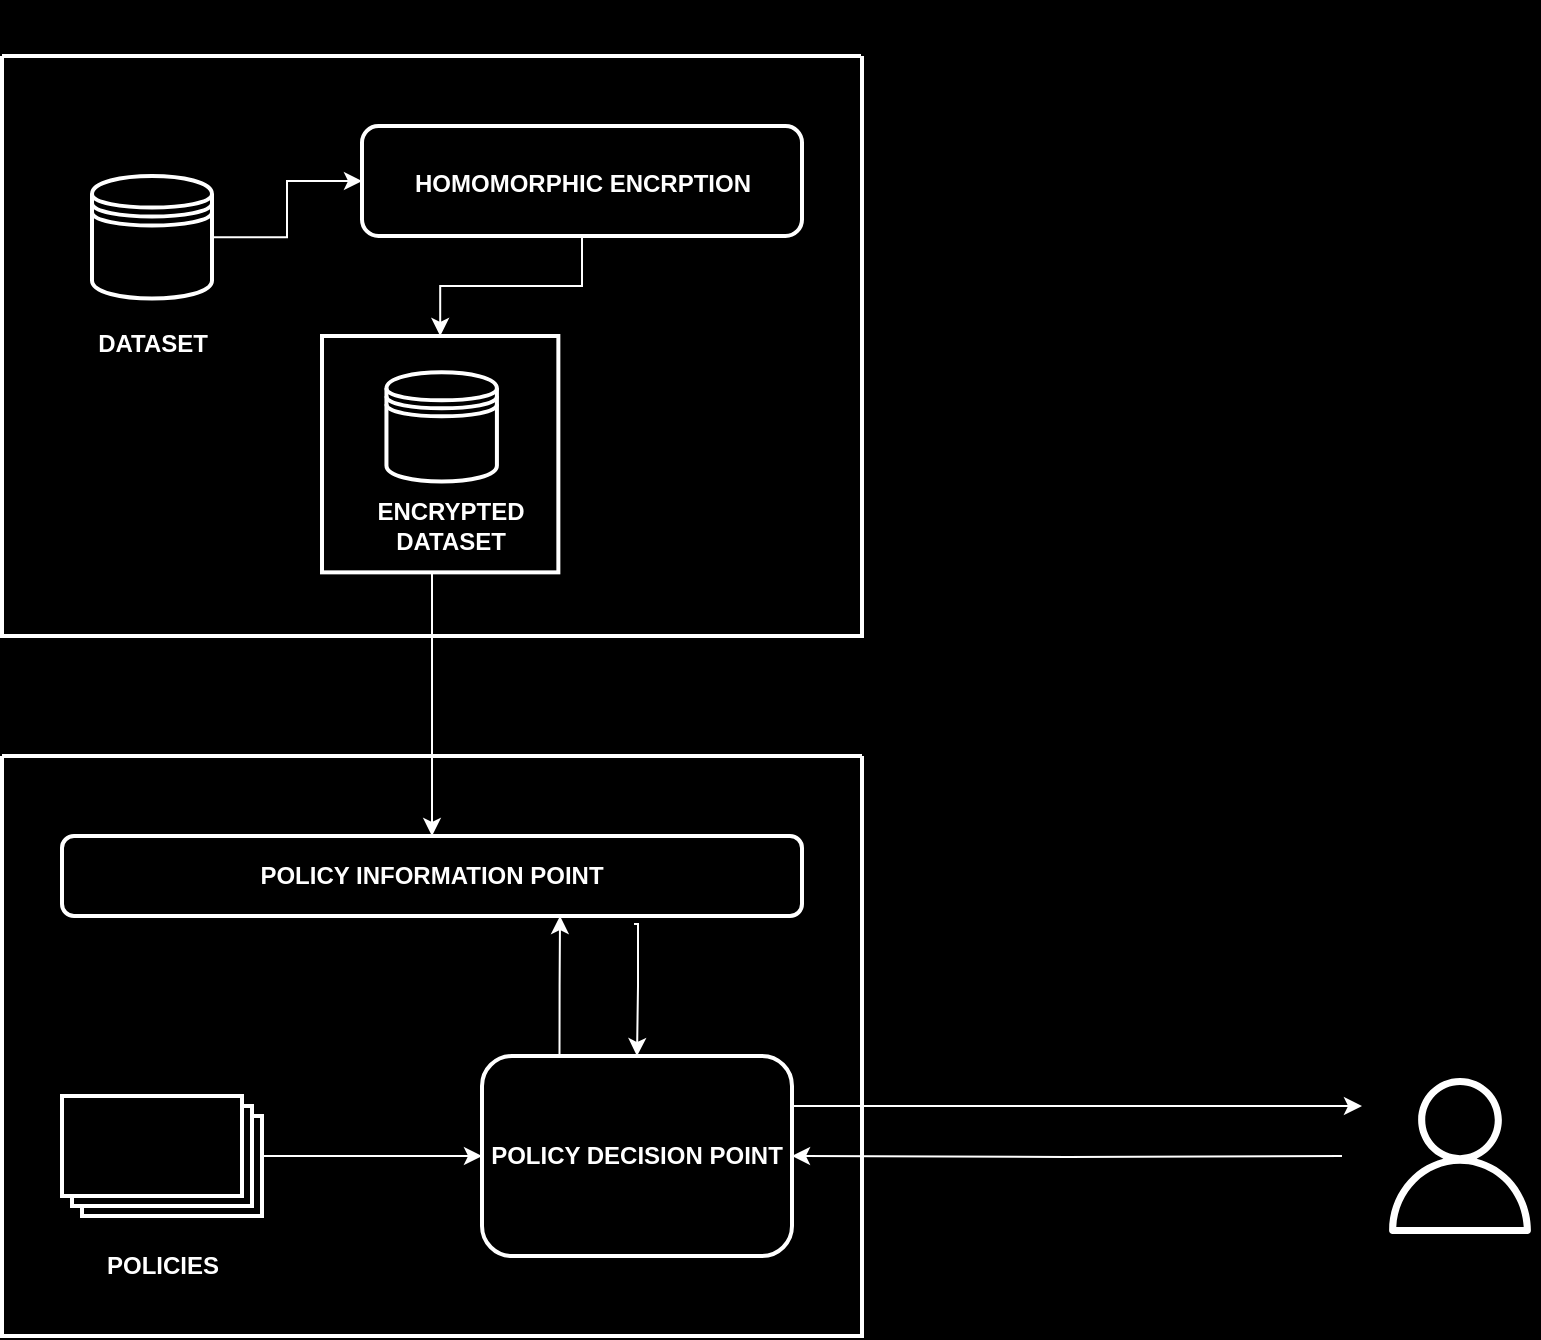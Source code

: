 <mxfile version="22.1.16" type="github">
  <diagram name="Page-1" id="MlF_dzwxMxhkYbkUneEa">
    <mxGraphModel dx="880" dy="443" grid="1" gridSize="10" guides="1" tooltips="1" connect="1" arrows="1" fold="1" page="1" pageScale="1" pageWidth="850" pageHeight="1100" background="#000000" math="0" shadow="0">
      <root>
        <mxCell id="0" />
        <mxCell id="1" parent="0" />
        <mxCell id="712ERAdk77Vl7Lxlt1qB-10" value="" style="swimlane;startSize=0;fillColor=#000000;strokeColor=#FFFFFF;strokeWidth=2;" vertex="1" parent="1">
          <mxGeometry x="130" y="80" width="430" height="290" as="geometry" />
        </mxCell>
        <mxCell id="712ERAdk77Vl7Lxlt1qB-14" value="" style="group" vertex="1" connectable="0" parent="712ERAdk77Vl7Lxlt1qB-10">
          <mxGeometry x="30" y="60" width="90" height="100" as="geometry" />
        </mxCell>
        <mxCell id="712ERAdk77Vl7Lxlt1qB-12" value="" style="shape=datastore;whiteSpace=wrap;html=1;fillColor=#000000;strokeColor=#FFFFFF;strokeWidth=2;" vertex="1" parent="712ERAdk77Vl7Lxlt1qB-14">
          <mxGeometry x="15" width="60" height="61.224" as="geometry" />
        </mxCell>
        <mxCell id="712ERAdk77Vl7Lxlt1qB-13" value="&lt;div&gt;&lt;b&gt;DATASET&lt;/b&gt;&lt;/div&gt;" style="text;html=1;align=center;verticalAlign=middle;resizable=0;points=[];autosize=1;strokeColor=none;fillColor=none;fontColor=#FFFFFF;" vertex="1" parent="712ERAdk77Vl7Lxlt1qB-14">
          <mxGeometry x="5" y="69.388" width="80" height="30" as="geometry" />
        </mxCell>
        <mxCell id="712ERAdk77Vl7Lxlt1qB-18" value="" style="group" vertex="1" connectable="0" parent="712ERAdk77Vl7Lxlt1qB-10">
          <mxGeometry x="180" y="35" width="220" height="55" as="geometry" />
        </mxCell>
        <mxCell id="712ERAdk77Vl7Lxlt1qB-16" value="&lt;font color=&quot;#ffffff&quot;&gt;&lt;b&gt;HOMOMORPHIC ENCRPTION&lt;/b&gt;&lt;br&gt;&lt;/font&gt;" style="text;html=1;align=center;verticalAlign=middle;resizable=0;points=[];autosize=1;strokeColor=none;fillColor=none;" vertex="1" parent="712ERAdk77Vl7Lxlt1qB-18">
          <mxGeometry x="15" y="13.75" width="190" height="30" as="geometry" />
        </mxCell>
        <mxCell id="712ERAdk77Vl7Lxlt1qB-17" value="" style="rounded=1;whiteSpace=wrap;html=1;fillColor=none;strokeColor=#FFFFFF;strokeWidth=2;" vertex="1" parent="712ERAdk77Vl7Lxlt1qB-18">
          <mxGeometry width="220" height="55" as="geometry" />
        </mxCell>
        <mxCell id="712ERAdk77Vl7Lxlt1qB-23" value="" style="group" vertex="1" connectable="0" parent="712ERAdk77Vl7Lxlt1qB-10">
          <mxGeometry x="160" y="140" width="145" height="150" as="geometry" />
        </mxCell>
        <mxCell id="712ERAdk77Vl7Lxlt1qB-19" value="" style="group" vertex="1" connectable="0" parent="712ERAdk77Vl7Lxlt1qB-23">
          <mxGeometry x="18.413" y="18.182" width="126.587" height="131.818" as="geometry" />
        </mxCell>
        <mxCell id="712ERAdk77Vl7Lxlt1qB-20" value="" style="shape=datastore;whiteSpace=wrap;html=1;fillColor=#000000;strokeColor=#FFFFFF;strokeWidth=2;" vertex="1" parent="712ERAdk77Vl7Lxlt1qB-19">
          <mxGeometry x="13.81" width="55.238" height="54.545" as="geometry" />
        </mxCell>
        <mxCell id="712ERAdk77Vl7Lxlt1qB-21" value="&lt;b&gt;ENCRYPTED&lt;/b&gt;&lt;div&gt;&lt;b&gt;DATASET&lt;/b&gt;&lt;/div&gt;" style="text;html=1;align=center;verticalAlign=middle;resizable=0;points=[];autosize=1;strokeColor=none;fillColor=none;fontColor=#FFFFFF;" vertex="1" parent="712ERAdk77Vl7Lxlt1qB-19">
          <mxGeometry x="-4.603" y="57.273" width="100" height="40" as="geometry" />
        </mxCell>
        <mxCell id="712ERAdk77Vl7Lxlt1qB-22" value="" style="whiteSpace=wrap;html=1;aspect=fixed;fillColor=none;strokeColor=#FFFFFF;strokeWidth=2;" vertex="1" parent="712ERAdk77Vl7Lxlt1qB-23">
          <mxGeometry width="118.182" height="118.182" as="geometry" />
        </mxCell>
        <mxCell id="712ERAdk77Vl7Lxlt1qB-25" style="edgeStyle=orthogonalEdgeStyle;rounded=0;orthogonalLoop=1;jettySize=auto;html=1;strokeColor=#FFFFFF;" edge="1" parent="712ERAdk77Vl7Lxlt1qB-10" source="712ERAdk77Vl7Lxlt1qB-17" target="712ERAdk77Vl7Lxlt1qB-22">
          <mxGeometry relative="1" as="geometry" />
        </mxCell>
        <mxCell id="712ERAdk77Vl7Lxlt1qB-26" style="edgeStyle=orthogonalEdgeStyle;rounded=0;orthogonalLoop=1;jettySize=auto;html=1;entryX=0;entryY=0.5;entryDx=0;entryDy=0;strokeColor=#FFFFFF;" edge="1" parent="712ERAdk77Vl7Lxlt1qB-10" source="712ERAdk77Vl7Lxlt1qB-12" target="712ERAdk77Vl7Lxlt1qB-17">
          <mxGeometry relative="1" as="geometry" />
        </mxCell>
        <mxCell id="712ERAdk77Vl7Lxlt1qB-61" style="edgeStyle=orthogonalEdgeStyle;rounded=0;orthogonalLoop=1;jettySize=auto;html=1;entryX=1;entryY=0.5;entryDx=0;entryDy=0;strokeColor=#FFFFFF;" edge="1" parent="1" target="712ERAdk77Vl7Lxlt1qB-54">
          <mxGeometry relative="1" as="geometry">
            <mxPoint x="800" y="630" as="sourcePoint" />
          </mxGeometry>
        </mxCell>
        <mxCell id="712ERAdk77Vl7Lxlt1qB-35" value="" style="sketch=0;outlineConnect=0;fontColor=#232F3E;gradientColor=none;fillColor=#FFFFFF;strokeColor=#FFFFFF;dashed=0;verticalLabelPosition=bottom;verticalAlign=top;align=center;html=1;fontSize=12;fontStyle=0;aspect=fixed;pointerEvents=1;shape=mxgraph.aws4.user;" vertex="1" parent="1">
          <mxGeometry x="820" y="591" width="78" height="78" as="geometry" />
        </mxCell>
        <mxCell id="712ERAdk77Vl7Lxlt1qB-38" style="edgeStyle=orthogonalEdgeStyle;rounded=0;orthogonalLoop=1;jettySize=auto;html=1;exitX=1;exitY=0;exitDx=0;exitDy=0;" edge="1" parent="1" source="712ERAdk77Vl7Lxlt1qB-10" target="712ERAdk77Vl7Lxlt1qB-10">
          <mxGeometry relative="1" as="geometry" />
        </mxCell>
        <mxCell id="712ERAdk77Vl7Lxlt1qB-40" value="" style="swimlane;startSize=0;fillColor=#000000;strokeColor=#FFFFFF;strokeWidth=2;" vertex="1" parent="1">
          <mxGeometry x="130" y="430" width="430" height="290" as="geometry" />
        </mxCell>
        <mxCell id="712ERAdk77Vl7Lxlt1qB-54" value="&lt;b&gt;&lt;font color=&quot;#ffffff&quot;&gt;POLICY DECISION POINT&lt;/font&gt;&lt;br&gt;&lt;/b&gt;" style="rounded=1;whiteSpace=wrap;html=1;fillColor=none;strokeColor=#FFFFFF;strokeWidth=2;" vertex="1" parent="712ERAdk77Vl7Lxlt1qB-40">
          <mxGeometry x="240" y="150" width="155" height="100" as="geometry" />
        </mxCell>
        <mxCell id="712ERAdk77Vl7Lxlt1qB-60" style="edgeStyle=orthogonalEdgeStyle;rounded=0;orthogonalLoop=1;jettySize=auto;html=1;entryX=0.5;entryY=0;entryDx=0;entryDy=0;exitX=0.773;exitY=1.1;exitDx=0;exitDy=0;exitPerimeter=0;strokeColor=#FFFFFF;" edge="1" parent="712ERAdk77Vl7Lxlt1qB-40" source="712ERAdk77Vl7Lxlt1qB-55" target="712ERAdk77Vl7Lxlt1qB-54">
          <mxGeometry relative="1" as="geometry">
            <Array as="points">
              <mxPoint x="318" y="84" />
              <mxPoint x="318" y="115" />
            </Array>
          </mxGeometry>
        </mxCell>
        <mxCell id="712ERAdk77Vl7Lxlt1qB-55" value="&lt;b&gt;&lt;font color=&quot;#ffffff&quot;&gt;POLICY INFORMATION POINT&lt;/font&gt;&lt;br&gt;&lt;/b&gt;" style="rounded=1;whiteSpace=wrap;html=1;fillColor=none;strokeColor=#FFFFFF;strokeWidth=2;" vertex="1" parent="712ERAdk77Vl7Lxlt1qB-40">
          <mxGeometry x="30" y="40" width="370" height="40" as="geometry" />
        </mxCell>
        <mxCell id="712ERAdk77Vl7Lxlt1qB-28" value="" style="group" vertex="1" connectable="0" parent="712ERAdk77Vl7Lxlt1qB-40">
          <mxGeometry x="30" y="170" width="100" height="110" as="geometry" />
        </mxCell>
        <mxCell id="712ERAdk77Vl7Lxlt1qB-7" value="" style="verticalLabelPosition=bottom;verticalAlign=top;html=1;shape=mxgraph.basic.layered_rect;dx=10;outlineConnect=0;whiteSpace=wrap;fillColor=#000000;strokeWidth=2;strokeColor=#FFFFFF;" vertex="1" parent="712ERAdk77Vl7Lxlt1qB-28">
          <mxGeometry width="100" height="60" as="geometry" />
        </mxCell>
        <mxCell id="712ERAdk77Vl7Lxlt1qB-27" value="&lt;b&gt;&lt;font color=&quot;#ffffff&quot;&gt;POLICIES&lt;/font&gt;&lt;/b&gt;" style="text;html=1;align=center;verticalAlign=middle;resizable=0;points=[];autosize=1;strokeColor=none;fillColor=none;" vertex="1" parent="712ERAdk77Vl7Lxlt1qB-28">
          <mxGeometry x="10" y="70" width="80" height="30" as="geometry" />
        </mxCell>
        <mxCell id="712ERAdk77Vl7Lxlt1qB-58" style="edgeStyle=orthogonalEdgeStyle;rounded=0;orthogonalLoop=1;jettySize=auto;html=1;entryX=0;entryY=0.5;entryDx=0;entryDy=0;strokeColor=#FFFFFF;" edge="1" parent="712ERAdk77Vl7Lxlt1qB-40" source="712ERAdk77Vl7Lxlt1qB-7" target="712ERAdk77Vl7Lxlt1qB-54">
          <mxGeometry relative="1" as="geometry" />
        </mxCell>
        <mxCell id="712ERAdk77Vl7Lxlt1qB-59" style="edgeStyle=orthogonalEdgeStyle;rounded=0;orthogonalLoop=1;jettySize=auto;html=1;exitX=0.25;exitY=0;exitDx=0;exitDy=0;entryX=0.673;entryY=1;entryDx=0;entryDy=0;entryPerimeter=0;strokeColor=#FFFFFF;" edge="1" parent="712ERAdk77Vl7Lxlt1qB-40" source="712ERAdk77Vl7Lxlt1qB-54" target="712ERAdk77Vl7Lxlt1qB-55">
          <mxGeometry relative="1" as="geometry" />
        </mxCell>
        <mxCell id="712ERAdk77Vl7Lxlt1qB-57" style="edgeStyle=orthogonalEdgeStyle;rounded=0;orthogonalLoop=1;jettySize=auto;html=1;exitX=0.5;exitY=1;exitDx=0;exitDy=0;entryX=0.5;entryY=0;entryDx=0;entryDy=0;strokeColor=#FFFFFF;" edge="1" parent="1" source="712ERAdk77Vl7Lxlt1qB-22" target="712ERAdk77Vl7Lxlt1qB-55">
          <mxGeometry relative="1" as="geometry">
            <Array as="points">
              <mxPoint x="345" y="338" />
            </Array>
          </mxGeometry>
        </mxCell>
        <mxCell id="712ERAdk77Vl7Lxlt1qB-62" style="edgeStyle=orthogonalEdgeStyle;rounded=0;orthogonalLoop=1;jettySize=auto;html=1;exitX=1;exitY=0.25;exitDx=0;exitDy=0;strokeColor=#FFFFFF;" edge="1" parent="1" source="712ERAdk77Vl7Lxlt1qB-54">
          <mxGeometry relative="1" as="geometry">
            <mxPoint x="810" y="605" as="targetPoint" />
          </mxGeometry>
        </mxCell>
      </root>
    </mxGraphModel>
  </diagram>
</mxfile>

